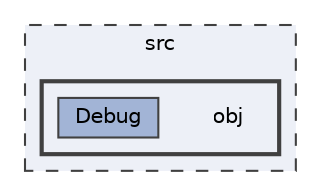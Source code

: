 digraph "C:/Users/hugoc/Desktop/2024_2025/Programação Orientada a Objetos/trabalhoPOO_23010_Fase1/src/obj"
{
 // LATEX_PDF_SIZE
  bgcolor="transparent";
  edge [fontname=Helvetica,fontsize=10,labelfontname=Helvetica,labelfontsize=10];
  node [fontname=Helvetica,fontsize=10,shape=box,height=0.2,width=0.4];
  compound=true
  subgraph clusterdir_68267d1309a1af8e8297ef4c3efbcdba {
    graph [ bgcolor="#edf0f7", pencolor="grey25", label="src", fontname=Helvetica,fontsize=10 style="filled,dashed", URL="dir_68267d1309a1af8e8297ef4c3efbcdba.html",tooltip=""]
  subgraph clusterdir_3bc03cc55d4aa6566f37b02a8017003e {
    graph [ bgcolor="#edf0f7", pencolor="grey25", label="", fontname=Helvetica,fontsize=10 style="filled,bold", URL="dir_3bc03cc55d4aa6566f37b02a8017003e.html",tooltip=""]
    dir_3bc03cc55d4aa6566f37b02a8017003e [shape=plaintext, label="obj"];
  dir_4082bf0afc35d37c30162a4e48a20e9e [label="Debug", fillcolor="#a2b4d6", color="grey25", style="filled", URL="dir_4082bf0afc35d37c30162a4e48a20e9e.html",tooltip=""];
  }
  }
}
